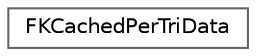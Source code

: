digraph "Graphical Class Hierarchy"
{
 // INTERACTIVE_SVG=YES
 // LATEX_PDF_SIZE
  bgcolor="transparent";
  edge [fontname=Helvetica,fontsize=10,labelfontname=Helvetica,labelfontsize=10];
  node [fontname=Helvetica,fontsize=10,shape=box,height=0.2,width=0.4];
  rankdir="LR";
  Node0 [id="Node000000",label="FKCachedPerTriData",height=0.2,width=0.4,color="grey40", fillcolor="white", style="filled",URL="$df/da3/structFKCachedPerTriData.html",tooltip=" "];
}
